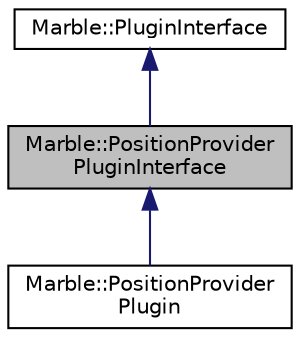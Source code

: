 digraph "Marble::PositionProviderPluginInterface"
{
  edge [fontname="Helvetica",fontsize="10",labelfontname="Helvetica",labelfontsize="10"];
  node [fontname="Helvetica",fontsize="10",shape=record];
  Node1 [label="Marble::PositionProvider\lPluginInterface",height=0.2,width=0.4,color="black", fillcolor="grey75", style="filled" fontcolor="black"];
  Node2 -> Node1 [dir="back",color="midnightblue",fontsize="10",style="solid",fontname="Helvetica"];
  Node2 [label="Marble::PluginInterface",height=0.2,width=0.4,color="black", fillcolor="white", style="filled",URL="$class_marble_1_1_plugin_interface.html",tooltip="This class specifies interface of a Marble plugin. "];
  Node1 -> Node3 [dir="back",color="midnightblue",fontsize="10",style="solid",fontname="Helvetica"];
  Node3 [label="Marble::PositionProvider\lPlugin",height=0.2,width=0.4,color="black", fillcolor="white", style="filled",URL="$class_marble_1_1_position_provider_plugin.html",tooltip="The abstract class that provides position information. "];
}
